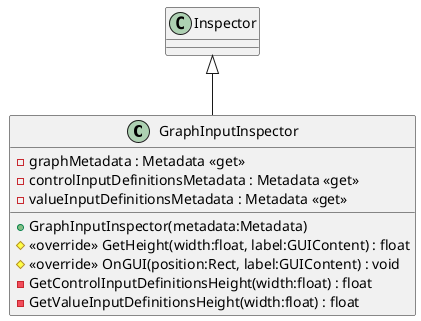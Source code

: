@startuml
class GraphInputInspector {
    + GraphInputInspector(metadata:Metadata)
    - graphMetadata : Metadata <<get>>
    - controlInputDefinitionsMetadata : Metadata <<get>>
    - valueInputDefinitionsMetadata : Metadata <<get>>
    # <<override>> GetHeight(width:float, label:GUIContent) : float
    # <<override>> OnGUI(position:Rect, label:GUIContent) : void
    - GetControlInputDefinitionsHeight(width:float) : float
    - GetValueInputDefinitionsHeight(width:float) : float
}
Inspector <|-- GraphInputInspector
@enduml
